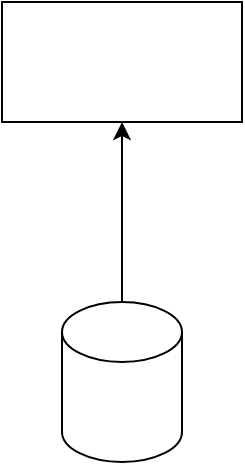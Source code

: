 <mxfile version="17.5.0" type="github">
  <diagram id="HhSBu4xU89t8UF6Tg7yB" name="Page-1">
    <mxGraphModel dx="1422" dy="772" grid="1" gridSize="10" guides="1" tooltips="1" connect="1" arrows="1" fold="1" page="1" pageScale="1" pageWidth="850" pageHeight="1100" math="0" shadow="0">
      <root>
        <mxCell id="0" />
        <mxCell id="1" parent="0" />
        <mxCell id="-QbIsuQ6W7ycgYoETqVY-3" value="" style="edgeStyle=orthogonalEdgeStyle;rounded=0;orthogonalLoop=1;jettySize=auto;html=1;" edge="1" parent="1" source="-QbIsuQ6W7ycgYoETqVY-1" target="-QbIsuQ6W7ycgYoETqVY-2">
          <mxGeometry relative="1" as="geometry" />
        </mxCell>
        <mxCell id="-QbIsuQ6W7ycgYoETqVY-1" value="" style="shape=cylinder3;whiteSpace=wrap;html=1;boundedLbl=1;backgroundOutline=1;size=15;" vertex="1" parent="1">
          <mxGeometry x="280" y="360" width="60" height="80" as="geometry" />
        </mxCell>
        <mxCell id="-QbIsuQ6W7ycgYoETqVY-2" value="" style="whiteSpace=wrap;html=1;" vertex="1" parent="1">
          <mxGeometry x="250" y="210" width="120" height="60" as="geometry" />
        </mxCell>
      </root>
    </mxGraphModel>
  </diagram>
</mxfile>
